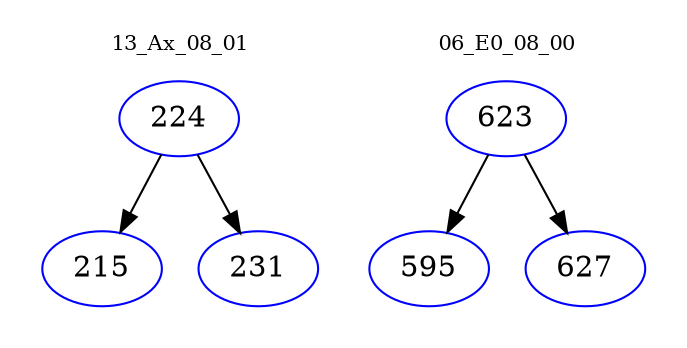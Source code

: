 digraph{
subgraph cluster_0 {
color = white
label = "13_Ax_08_01";
fontsize=10;
T0_224 [label="224", color="blue"]
T0_224 -> T0_215 [color="black"]
T0_215 [label="215", color="blue"]
T0_224 -> T0_231 [color="black"]
T0_231 [label="231", color="blue"]
}
subgraph cluster_1 {
color = white
label = "06_E0_08_00";
fontsize=10;
T1_623 [label="623", color="blue"]
T1_623 -> T1_595 [color="black"]
T1_595 [label="595", color="blue"]
T1_623 -> T1_627 [color="black"]
T1_627 [label="627", color="blue"]
}
}
